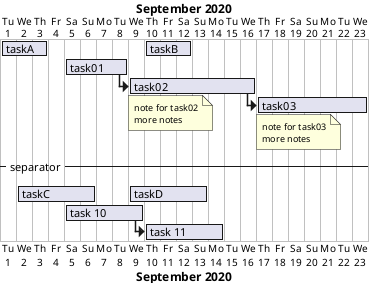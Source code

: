 {
  "sha1": "k0vt8vpxe29ceszflkek655mafcepj8",
  "insertion": {
    "when": "2024-06-03T18:59:32.474Z",
    "url": "https://github.com/plantuml/plantuml/issues/386",
    "user": "plantuml@gmail.com"
  }
}
@startgantt

Project starts 2020-09-01

[taskA] starts 2020-09-01 and lasts 3 days
[taskB] starts 2020-09-10 and lasts 3 days
[taskB] displays on same row as [taskA]

[task01] starts 2020-09-05 and lasts 4 days

then [task02] lasts 8 days
note bottom
  note for task02
  more notes
end note

then [task03] lasts 7 days
note bottom
  note for task03
  more notes
end note

-- separator --

[taskC] starts 2020-09-02 and lasts 5 days
[taskD] starts 2020-09-09 and lasts 5 days
[taskD] displays on same row as [taskC]

[task 10] starts 2020-09-05 and lasts 5 days
then [task 11] lasts 5 days

@endgantt
